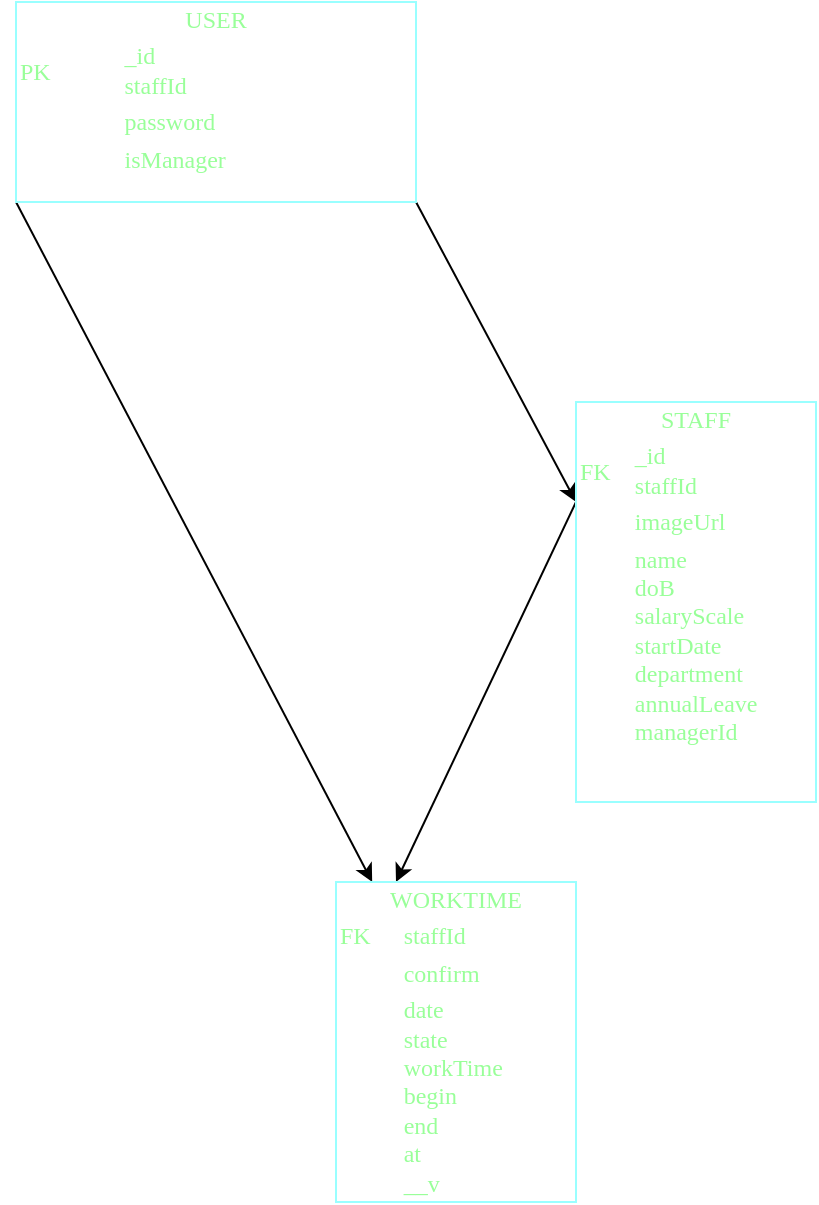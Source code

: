 <mxfile>
    <diagram id="nJvdjWTqXfIEbJ28yQbS" name="Page-1">
        <mxGraphModel dx="564" dy="291" grid="1" gridSize="10" guides="1" tooltips="1" connect="1" arrows="1" fold="1" page="1" pageScale="1" pageWidth="850" pageHeight="1100" math="0" shadow="0">
            <root>
                <mxCell id="0"/>
                <mxCell id="1" parent="0"/>
                <mxCell id="23" style="edgeStyle=none;html=1;exitX=0;exitY=1;exitDx=0;exitDy=0;" edge="1" parent="1" source="16" target="20">
                    <mxGeometry relative="1" as="geometry"/>
                </mxCell>
                <mxCell id="24" style="edgeStyle=none;html=1;exitX=1;exitY=1;exitDx=0;exitDy=0;entryX=0;entryY=0.25;entryDx=0;entryDy=0;" edge="1" parent="1" source="16" target="18">
                    <mxGeometry relative="1" as="geometry"/>
                </mxCell>
                <mxCell id="16" value="&lt;div style=&quot;text-align: center ; box-sizing: border-box ; width: 100% ; padding: 2px&quot;&gt;USER&lt;/div&gt;&lt;table style=&quot;width: 100% ; font-size: 1em&quot; cellpadding=&quot;2&quot; cellspacing=&quot;0&quot;&gt;&lt;tbody&gt;&lt;tr&gt;&lt;td&gt;PK&lt;/td&gt;&lt;td&gt;_id&lt;br&gt;staffId&lt;/td&gt;&lt;/tr&gt;&lt;tr&gt;&lt;td&gt;&lt;br&gt;&lt;/td&gt;&lt;td&gt;password&lt;/td&gt;&lt;/tr&gt;&lt;tr&gt;&lt;td&gt;&lt;/td&gt;&lt;td&gt;isManager&lt;/td&gt;&lt;/tr&gt;&lt;/tbody&gt;&lt;/table&gt;" style="verticalAlign=top;align=left;overflow=fill;html=1;labelBackgroundColor=none;fontFamily=Times New Roman;strokeColor=#99FFFF;fillColor=default;gradientColor=none;fontColor=#99FF99;" parent="1" vertex="1">
                    <mxGeometry x="280" y="40" width="200" height="100" as="geometry"/>
                </mxCell>
                <mxCell id="22" style="edgeStyle=none;html=1;exitX=0;exitY=0.25;exitDx=0;exitDy=0;entryX=0.25;entryY=0;entryDx=0;entryDy=0;fontFamily=Times New Roman;fontColor=#99FF99;" parent="1" source="18" target="20" edge="1">
                    <mxGeometry relative="1" as="geometry"/>
                </mxCell>
                <mxCell id="18" value="&lt;div style=&quot;text-align: center ; box-sizing: border-box ; width: 100% ; padding: 2px&quot;&gt;STAFF&lt;/div&gt;&lt;table style=&quot;width: 100% ; font-size: 1em&quot; cellpadding=&quot;2&quot; cellspacing=&quot;0&quot;&gt;&lt;tbody&gt;&lt;tr&gt;&lt;td&gt;FK&lt;/td&gt;&lt;td&gt;_id&lt;br&gt;staffId&lt;/td&gt;&lt;/tr&gt;&lt;tr&gt;&lt;td&gt;&lt;br&gt;&lt;/td&gt;&lt;td&gt;imageUrl&lt;/td&gt;&lt;/tr&gt;&lt;tr&gt;&lt;td&gt;&lt;/td&gt;&lt;td&gt;name&lt;br&gt;doB&lt;br&gt;salaryScale&lt;br&gt;startDate&lt;br&gt;department&lt;br&gt;annualLeave&lt;br&gt;managerId&lt;/td&gt;&lt;/tr&gt;&lt;/tbody&gt;&lt;/table&gt;" style="verticalAlign=top;align=left;overflow=fill;html=1;labelBackgroundColor=none;fontFamily=Times New Roman;strokeColor=#99FFFF;fillColor=default;gradientColor=none;fontColor=#99FF99;" parent="1" vertex="1">
                    <mxGeometry x="560" y="240" width="120" height="200" as="geometry"/>
                </mxCell>
                <mxCell id="20" value="&lt;div style=&quot;text-align: center ; box-sizing: border-box ; width: 100% ; padding: 2px&quot;&gt;WORKTIME&lt;/div&gt;&lt;table style=&quot;width: 100% ; font-size: 1em&quot; cellpadding=&quot;2&quot; cellspacing=&quot;0&quot;&gt;&lt;tbody&gt;&lt;tr&gt;&lt;td&gt;FK&lt;/td&gt;&lt;td&gt;staffId&lt;/td&gt;&lt;/tr&gt;&lt;tr&gt;&lt;td&gt;&lt;br&gt;&lt;/td&gt;&lt;td&gt;confirm&lt;/td&gt;&lt;/tr&gt;&lt;tr&gt;&lt;td&gt;&lt;/td&gt;&lt;td&gt;date&lt;br&gt;state&lt;br&gt;workTime&lt;br&gt;begin&lt;br&gt;end&lt;br&gt;at&lt;br&gt;__v&lt;/td&gt;&lt;/tr&gt;&lt;/tbody&gt;&lt;/table&gt;" style="verticalAlign=top;align=left;overflow=fill;html=1;labelBackgroundColor=none;fontFamily=Times New Roman;strokeColor=#99FFFF;fillColor=default;gradientColor=none;fontColor=#99FF99;" parent="1" vertex="1">
                    <mxGeometry x="440" y="480" width="120" height="160" as="geometry"/>
                </mxCell>
            </root>
        </mxGraphModel>
    </diagram>
</mxfile>